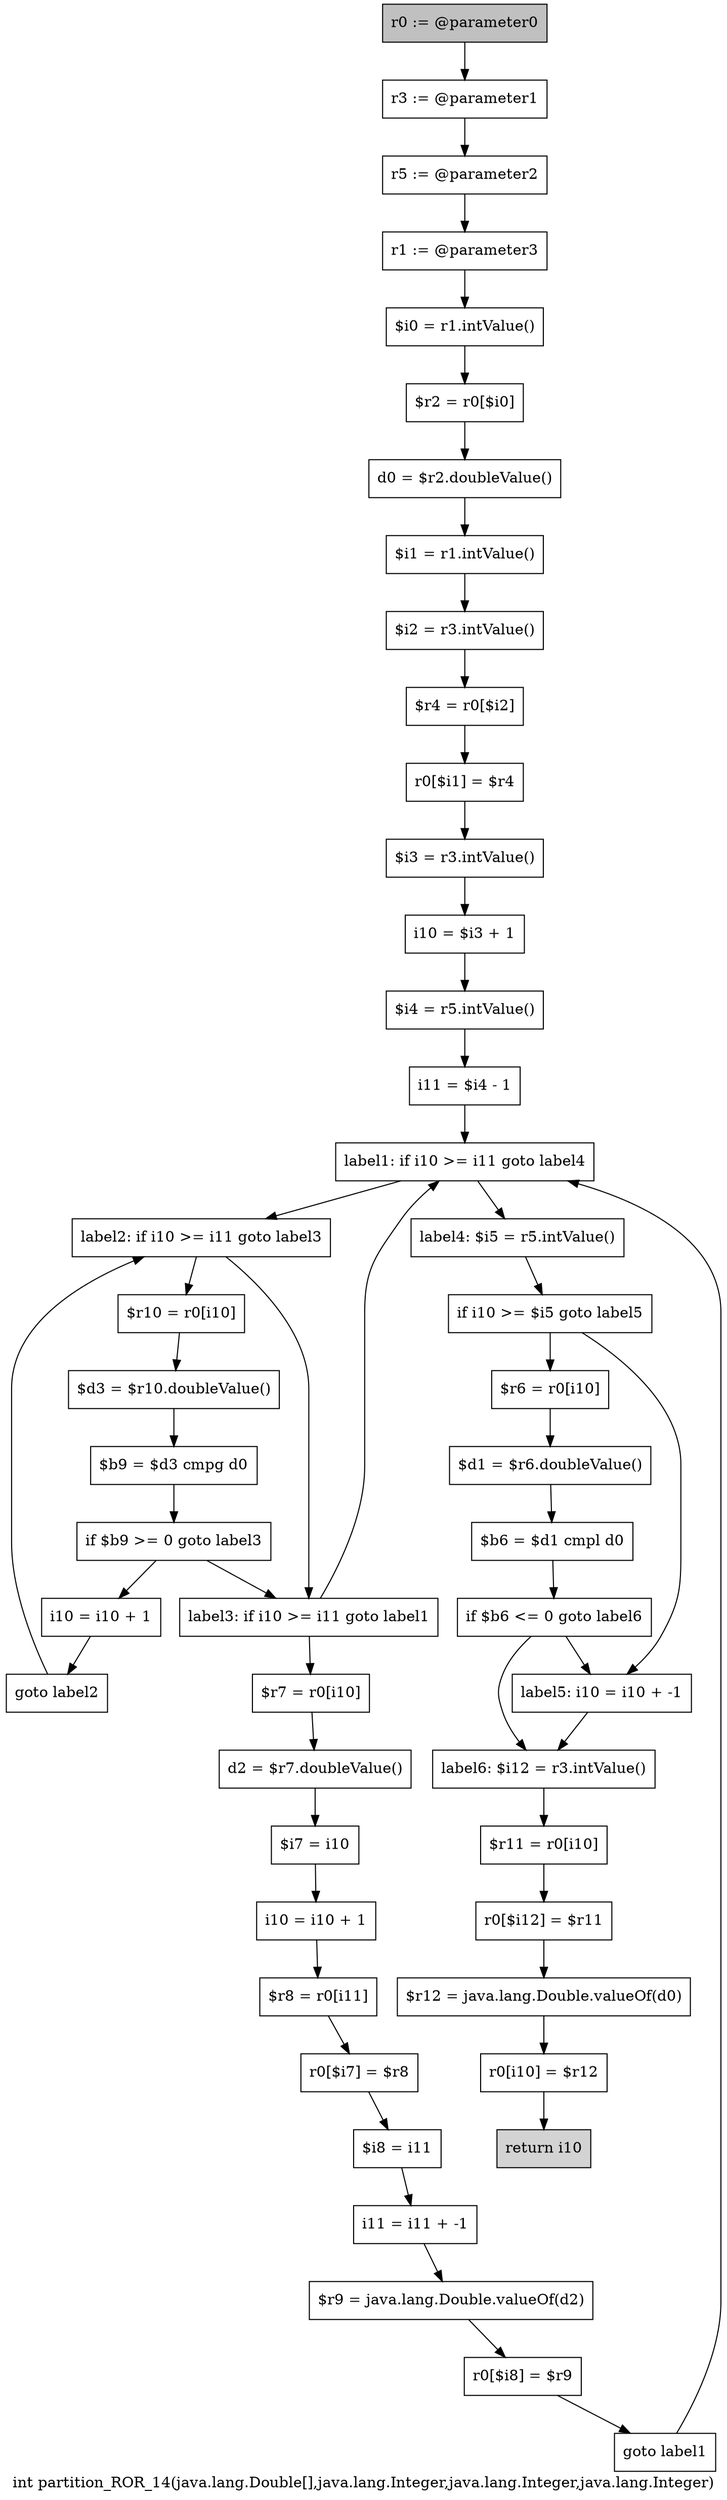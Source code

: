 digraph "int partition_ROR_14(java.lang.Double[],java.lang.Integer,java.lang.Integer,java.lang.Integer)" {
    label="int partition_ROR_14(java.lang.Double[],java.lang.Integer,java.lang.Integer,java.lang.Integer)";
    node [shape=box];
    "0" [style=filled,fillcolor=gray,label="r0 := @parameter0",];
    "1" [label="r3 := @parameter1",];
    "0"->"1";
    "2" [label="r5 := @parameter2",];
    "1"->"2";
    "3" [label="r1 := @parameter3",];
    "2"->"3";
    "4" [label="$i0 = r1.intValue()",];
    "3"->"4";
    "5" [label="$r2 = r0[$i0]",];
    "4"->"5";
    "6" [label="d0 = $r2.doubleValue()",];
    "5"->"6";
    "7" [label="$i1 = r1.intValue()",];
    "6"->"7";
    "8" [label="$i2 = r3.intValue()",];
    "7"->"8";
    "9" [label="$r4 = r0[$i2]",];
    "8"->"9";
    "10" [label="r0[$i1] = $r4",];
    "9"->"10";
    "11" [label="$i3 = r3.intValue()",];
    "10"->"11";
    "12" [label="i10 = $i3 + 1",];
    "11"->"12";
    "13" [label="$i4 = r5.intValue()",];
    "12"->"13";
    "14" [label="i11 = $i4 - 1",];
    "13"->"14";
    "15" [label="label1: if i10 >= i11 goto label4",];
    "14"->"15";
    "16" [label="label2: if i10 >= i11 goto label3",];
    "15"->"16";
    "35" [label="label4: $i5 = r5.intValue()",];
    "15"->"35";
    "17" [label="$r10 = r0[i10]",];
    "16"->"17";
    "23" [label="label3: if i10 >= i11 goto label1",];
    "16"->"23";
    "18" [label="$d3 = $r10.doubleValue()",];
    "17"->"18";
    "19" [label="$b9 = $d3 cmpg d0",];
    "18"->"19";
    "20" [label="if $b9 >= 0 goto label3",];
    "19"->"20";
    "21" [label="i10 = i10 + 1",];
    "20"->"21";
    "20"->"23";
    "22" [label="goto label2",];
    "21"->"22";
    "22"->"16";
    "23"->"15";
    "24" [label="$r7 = r0[i10]",];
    "23"->"24";
    "25" [label="d2 = $r7.doubleValue()",];
    "24"->"25";
    "26" [label="$i7 = i10",];
    "25"->"26";
    "27" [label="i10 = i10 + 1",];
    "26"->"27";
    "28" [label="$r8 = r0[i11]",];
    "27"->"28";
    "29" [label="r0[$i7] = $r8",];
    "28"->"29";
    "30" [label="$i8 = i11",];
    "29"->"30";
    "31" [label="i11 = i11 + -1",];
    "30"->"31";
    "32" [label="$r9 = java.lang.Double.valueOf(d2)",];
    "31"->"32";
    "33" [label="r0[$i8] = $r9",];
    "32"->"33";
    "34" [label="goto label1",];
    "33"->"34";
    "34"->"15";
    "36" [label="if i10 >= $i5 goto label5",];
    "35"->"36";
    "37" [label="$r6 = r0[i10]",];
    "36"->"37";
    "41" [label="label5: i10 = i10 + -1",];
    "36"->"41";
    "38" [label="$d1 = $r6.doubleValue()",];
    "37"->"38";
    "39" [label="$b6 = $d1 cmpl d0",];
    "38"->"39";
    "40" [label="if $b6 <= 0 goto label6",];
    "39"->"40";
    "40"->"41";
    "42" [label="label6: $i12 = r3.intValue()",];
    "40"->"42";
    "41"->"42";
    "43" [label="$r11 = r0[i10]",];
    "42"->"43";
    "44" [label="r0[$i12] = $r11",];
    "43"->"44";
    "45" [label="$r12 = java.lang.Double.valueOf(d0)",];
    "44"->"45";
    "46" [label="r0[i10] = $r12",];
    "45"->"46";
    "47" [style=filled,fillcolor=lightgray,label="return i10",];
    "46"->"47";
}
